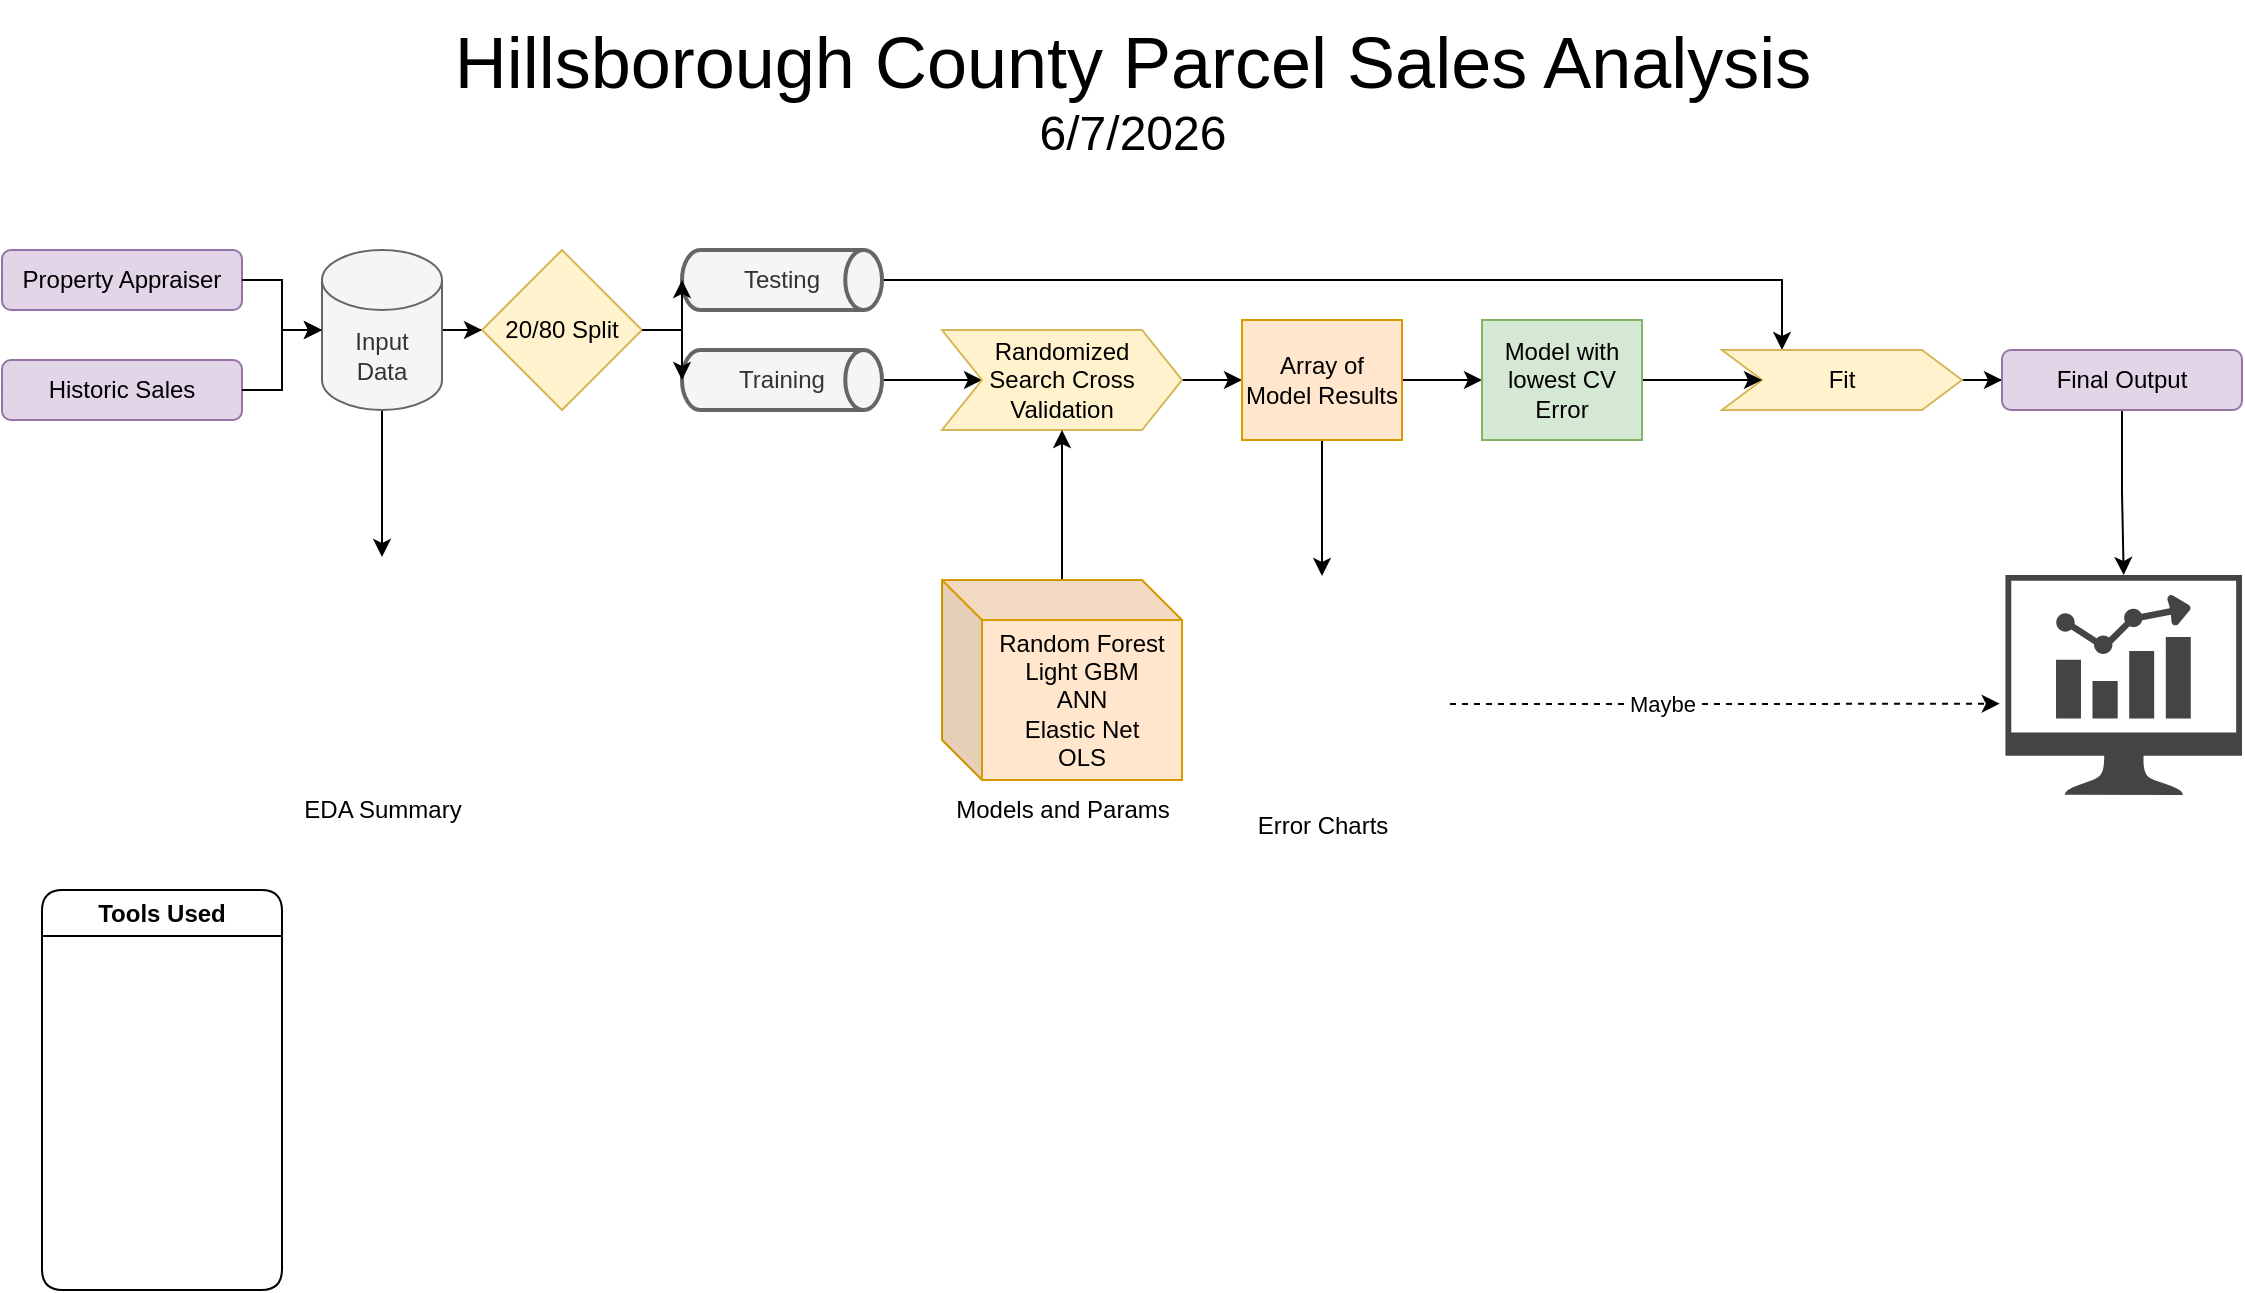 <mxfile version="26.0.16">
  <diagram id="C5RBs43oDa-KdzZeNtuy" name="Page-1">
    <mxGraphModel grid="1" page="1" gridSize="10" guides="1" tooltips="1" connect="1" arrows="1" fold="1" pageScale="1" pageWidth="1169" pageHeight="827" math="0" shadow="0">
      <root>
        <mxCell id="WIyWlLk6GJQsqaUBKTNV-0" />
        <mxCell id="WIyWlLk6GJQsqaUBKTNV-1" parent="WIyWlLk6GJQsqaUBKTNV-0" />
        <mxCell id="DZ3RFf5qfQ1vcVTamgb1-44" value="" style="edgeStyle=orthogonalEdgeStyle;rounded=0;orthogonalLoop=1;jettySize=auto;html=1;" edge="1" parent="WIyWlLk6GJQsqaUBKTNV-1" source="DZ3RFf5qfQ1vcVTamgb1-2" target="DZ3RFf5qfQ1vcVTamgb1-39">
          <mxGeometry relative="1" as="geometry" />
        </mxCell>
        <mxCell id="DZ3RFf5qfQ1vcVTamgb1-57" value="" style="edgeStyle=orthogonalEdgeStyle;rounded=0;orthogonalLoop=1;jettySize=auto;html=1;" edge="1" parent="WIyWlLk6GJQsqaUBKTNV-1" source="DZ3RFf5qfQ1vcVTamgb1-2" target="DZ3RFf5qfQ1vcVTamgb1-55">
          <mxGeometry relative="1" as="geometry" />
        </mxCell>
        <mxCell id="DZ3RFf5qfQ1vcVTamgb1-2" value="Input&lt;div&gt;Data&lt;/div&gt;" style="shape=cylinder3;whiteSpace=wrap;html=1;boundedLbl=1;backgroundOutline=1;size=15;fillColor=#f5f5f5;fontColor=#333333;strokeColor=#666666;" vertex="1" parent="WIyWlLk6GJQsqaUBKTNV-1">
          <mxGeometry x="180" y="240" width="60" height="80" as="geometry" />
        </mxCell>
        <mxCell id="DZ3RFf5qfQ1vcVTamgb1-4" value="Property Appraiser" style="rounded=1;whiteSpace=wrap;html=1;fillColor=#e1d5e7;strokeColor=#9673a6;" vertex="1" parent="WIyWlLk6GJQsqaUBKTNV-1">
          <mxGeometry x="20" y="240" width="120" height="30" as="geometry" />
        </mxCell>
        <mxCell id="DZ3RFf5qfQ1vcVTamgb1-5" value="Historic Sales" style="rounded=1;whiteSpace=wrap;html=1;fillColor=#e1d5e7;strokeColor=#9673a6;" vertex="1" parent="WIyWlLk6GJQsqaUBKTNV-1">
          <mxGeometry x="20" y="295" width="120" height="30" as="geometry" />
        </mxCell>
        <mxCell id="DZ3RFf5qfQ1vcVTamgb1-6" style="edgeStyle=orthogonalEdgeStyle;rounded=0;orthogonalLoop=1;jettySize=auto;html=1;entryX=0;entryY=0.5;entryDx=0;entryDy=0;entryPerimeter=0;" edge="1" parent="WIyWlLk6GJQsqaUBKTNV-1" source="DZ3RFf5qfQ1vcVTamgb1-4" target="DZ3RFf5qfQ1vcVTamgb1-2">
          <mxGeometry relative="1" as="geometry" />
        </mxCell>
        <mxCell id="DZ3RFf5qfQ1vcVTamgb1-7" style="edgeStyle=orthogonalEdgeStyle;rounded=0;orthogonalLoop=1;jettySize=auto;html=1;entryX=0;entryY=0.5;entryDx=0;entryDy=0;entryPerimeter=0;" edge="1" parent="WIyWlLk6GJQsqaUBKTNV-1" source="DZ3RFf5qfQ1vcVTamgb1-5" target="DZ3RFf5qfQ1vcVTamgb1-2">
          <mxGeometry relative="1" as="geometry" />
        </mxCell>
        <mxCell id="DZ3RFf5qfQ1vcVTamgb1-28" style="edgeStyle=orthogonalEdgeStyle;rounded=0;orthogonalLoop=1;jettySize=auto;html=1;entryX=0.25;entryY=0;entryDx=0;entryDy=0;" edge="1" parent="WIyWlLk6GJQsqaUBKTNV-1" source="DZ3RFf5qfQ1vcVTamgb1-8" target="DZ3RFf5qfQ1vcVTamgb1-27">
          <mxGeometry relative="1" as="geometry" />
        </mxCell>
        <mxCell id="DZ3RFf5qfQ1vcVTamgb1-8" value="Testing" style="strokeWidth=2;html=1;shape=mxgraph.flowchart.direct_data;whiteSpace=wrap;fillColor=#f5f5f5;fontColor=#333333;strokeColor=#666666;" vertex="1" parent="WIyWlLk6GJQsqaUBKTNV-1">
          <mxGeometry x="360" y="240" width="100" height="30" as="geometry" />
        </mxCell>
        <mxCell id="DZ3RFf5qfQ1vcVTamgb1-24" style="edgeStyle=orthogonalEdgeStyle;rounded=0;orthogonalLoop=1;jettySize=auto;html=1;entryX=0;entryY=0.5;entryDx=0;entryDy=0;" edge="1" parent="WIyWlLk6GJQsqaUBKTNV-1" source="DZ3RFf5qfQ1vcVTamgb1-9" target="DZ3RFf5qfQ1vcVTamgb1-16">
          <mxGeometry relative="1" as="geometry" />
        </mxCell>
        <mxCell id="DZ3RFf5qfQ1vcVTamgb1-9" value="Training" style="strokeWidth=2;html=1;shape=mxgraph.flowchart.direct_data;whiteSpace=wrap;fillColor=#f5f5f5;fontColor=#333333;strokeColor=#666666;" vertex="1" parent="WIyWlLk6GJQsqaUBKTNV-1">
          <mxGeometry x="360" y="290" width="100" height="30" as="geometry" />
        </mxCell>
        <mxCell id="DZ3RFf5qfQ1vcVTamgb1-26" value="" style="edgeStyle=orthogonalEdgeStyle;rounded=0;orthogonalLoop=1;jettySize=auto;html=1;" edge="1" parent="WIyWlLk6GJQsqaUBKTNV-1" source="DZ3RFf5qfQ1vcVTamgb1-16" target="DZ3RFf5qfQ1vcVTamgb1-25">
          <mxGeometry relative="1" as="geometry" />
        </mxCell>
        <mxCell id="DZ3RFf5qfQ1vcVTamgb1-16" value="&lt;div&gt;Randomized&lt;/div&gt;&lt;div&gt;Search Cross Validation&lt;/div&gt;" style="shape=step;perimeter=stepPerimeter;whiteSpace=wrap;html=1;fixedSize=1;size=20;fillColor=#fff2cc;strokeColor=#d6b656;" vertex="1" parent="WIyWlLk6GJQsqaUBKTNV-1">
          <mxGeometry x="490" y="280" width="120" height="50" as="geometry" />
        </mxCell>
        <mxCell id="DZ3RFf5qfQ1vcVTamgb1-36" value="" style="edgeStyle=orthogonalEdgeStyle;rounded=0;orthogonalLoop=1;jettySize=auto;html=1;" edge="1" parent="WIyWlLk6GJQsqaUBKTNV-1" source="DZ3RFf5qfQ1vcVTamgb1-25" target="DZ3RFf5qfQ1vcVTamgb1-35">
          <mxGeometry relative="1" as="geometry" />
        </mxCell>
        <mxCell id="DZ3RFf5qfQ1vcVTamgb1-58" value="" style="edgeStyle=orthogonalEdgeStyle;rounded=0;orthogonalLoop=1;jettySize=auto;html=1;" edge="1" parent="WIyWlLk6GJQsqaUBKTNV-1" source="DZ3RFf5qfQ1vcVTamgb1-25" target="DZ3RFf5qfQ1vcVTamgb1-56">
          <mxGeometry relative="1" as="geometry" />
        </mxCell>
        <mxCell id="DZ3RFf5qfQ1vcVTamgb1-25" value="Array of Model Results" style="rounded=0;whiteSpace=wrap;html=1;fillColor=#ffe6cc;strokeColor=#d79b00;" vertex="1" parent="WIyWlLk6GJQsqaUBKTNV-1">
          <mxGeometry x="640" y="275" width="80" height="60" as="geometry" />
        </mxCell>
        <mxCell id="DZ3RFf5qfQ1vcVTamgb1-31" value="" style="edgeStyle=orthogonalEdgeStyle;rounded=0;orthogonalLoop=1;jettySize=auto;html=1;" edge="1" parent="WIyWlLk6GJQsqaUBKTNV-1" source="DZ3RFf5qfQ1vcVTamgb1-27" target="DZ3RFf5qfQ1vcVTamgb1-30">
          <mxGeometry relative="1" as="geometry" />
        </mxCell>
        <mxCell id="DZ3RFf5qfQ1vcVTamgb1-27" value="Fit" style="shape=step;perimeter=stepPerimeter;whiteSpace=wrap;html=1;fixedSize=1;fillColor=#fff2cc;strokeColor=#d6b656;" vertex="1" parent="WIyWlLk6GJQsqaUBKTNV-1">
          <mxGeometry x="880" y="290" width="120" height="30" as="geometry" />
        </mxCell>
        <mxCell id="DZ3RFf5qfQ1vcVTamgb1-34" style="edgeStyle=orthogonalEdgeStyle;rounded=0;orthogonalLoop=1;jettySize=auto;html=1;" edge="1" parent="WIyWlLk6GJQsqaUBKTNV-1" source="DZ3RFf5qfQ1vcVTamgb1-30" target="DZ3RFf5qfQ1vcVTamgb1-32">
          <mxGeometry relative="1" as="geometry" />
        </mxCell>
        <mxCell id="DZ3RFf5qfQ1vcVTamgb1-30" value="Final Output" style="rounded=1;whiteSpace=wrap;html=1;fillColor=#e1d5e7;strokeColor=#9673a6;" vertex="1" parent="WIyWlLk6GJQsqaUBKTNV-1">
          <mxGeometry x="1020" y="290" width="120" height="30" as="geometry" />
        </mxCell>
        <mxCell id="DZ3RFf5qfQ1vcVTamgb1-32" value="" style="sketch=0;pointerEvents=1;shadow=0;dashed=0;html=1;strokeColor=none;fillColor=#434445;aspect=fixed;labelPosition=center;verticalLabelPosition=bottom;verticalAlign=top;align=center;outlineConnect=0;shape=mxgraph.vvd.nsx_dashboard;" vertex="1" parent="WIyWlLk6GJQsqaUBKTNV-1">
          <mxGeometry x="1021.72" y="402.5" width="118.28" height="110" as="geometry" />
        </mxCell>
        <mxCell id="DZ3RFf5qfQ1vcVTamgb1-37" value="" style="edgeStyle=orthogonalEdgeStyle;rounded=0;orthogonalLoop=1;jettySize=auto;html=1;" edge="1" parent="WIyWlLk6GJQsqaUBKTNV-1" source="DZ3RFf5qfQ1vcVTamgb1-35" target="DZ3RFf5qfQ1vcVTamgb1-27">
          <mxGeometry relative="1" as="geometry" />
        </mxCell>
        <mxCell id="DZ3RFf5qfQ1vcVTamgb1-35" value="Model with lowest CV Error" style="rounded=0;whiteSpace=wrap;html=1;fillColor=#d5e8d4;strokeColor=#82b366;" vertex="1" parent="WIyWlLk6GJQsqaUBKTNV-1">
          <mxGeometry x="760" y="275" width="80" height="60" as="geometry" />
        </mxCell>
        <mxCell id="DZ3RFf5qfQ1vcVTamgb1-38" value="" style="edgeStyle=orthogonalEdgeStyle;rounded=0;orthogonalLoop=1;jettySize=auto;html=1;" edge="1" parent="WIyWlLk6GJQsqaUBKTNV-1" source="DZ3RFf5qfQ1vcVTamgb1-18" target="DZ3RFf5qfQ1vcVTamgb1-16">
          <mxGeometry relative="1" as="geometry" />
        </mxCell>
        <mxCell id="DZ3RFf5qfQ1vcVTamgb1-39" value="20/80 Split" style="rhombus;whiteSpace=wrap;html=1;fillColor=#fff2cc;strokeColor=#d6b656;" vertex="1" parent="WIyWlLk6GJQsqaUBKTNV-1">
          <mxGeometry x="260" y="240" width="80" height="80" as="geometry" />
        </mxCell>
        <mxCell id="DZ3RFf5qfQ1vcVTamgb1-42" style="edgeStyle=orthogonalEdgeStyle;rounded=0;orthogonalLoop=1;jettySize=auto;html=1;entryX=0;entryY=0.5;entryDx=0;entryDy=0;entryPerimeter=0;" edge="1" parent="WIyWlLk6GJQsqaUBKTNV-1" source="DZ3RFf5qfQ1vcVTamgb1-39" target="DZ3RFf5qfQ1vcVTamgb1-8">
          <mxGeometry relative="1" as="geometry" />
        </mxCell>
        <mxCell id="DZ3RFf5qfQ1vcVTamgb1-43" style="edgeStyle=orthogonalEdgeStyle;rounded=0;orthogonalLoop=1;jettySize=auto;html=1;entryX=0;entryY=0.5;entryDx=0;entryDy=0;entryPerimeter=0;" edge="1" parent="WIyWlLk6GJQsqaUBKTNV-1" source="DZ3RFf5qfQ1vcVTamgb1-39" target="DZ3RFf5qfQ1vcVTamgb1-9">
          <mxGeometry relative="1" as="geometry" />
        </mxCell>
        <mxCell id="DZ3RFf5qfQ1vcVTamgb1-48" value="" style="group" connectable="0" vertex="1" parent="WIyWlLk6GJQsqaUBKTNV-1">
          <mxGeometry x="485" y="380" width="130" height="155" as="geometry" />
        </mxCell>
        <mxCell id="DZ3RFf5qfQ1vcVTamgb1-19" value="" style="group" connectable="0" vertex="1" parent="DZ3RFf5qfQ1vcVTamgb1-48">
          <mxGeometry x="5" width="120" height="125" as="geometry" />
        </mxCell>
        <mxCell id="DZ3RFf5qfQ1vcVTamgb1-18" value="&lt;div&gt;Random Forest&lt;/div&gt;&lt;div&gt;Light GBM&lt;/div&gt;&lt;div&gt;ANN&lt;/div&gt;&lt;div&gt;Elastic Net&lt;/div&gt;&lt;div&gt;OLS&lt;/div&gt;" style="shape=cube;whiteSpace=wrap;html=1;boundedLbl=1;backgroundOutline=1;darkOpacity=0.05;darkOpacity2=0.1;fillColor=#ffe6cc;strokeColor=#d79b00;" vertex="1" parent="DZ3RFf5qfQ1vcVTamgb1-19">
          <mxGeometry y="25" width="120" height="100" as="geometry" />
        </mxCell>
        <mxCell id="DZ3RFf5qfQ1vcVTamgb1-13" value="Models and Params" style="text;html=1;align=center;verticalAlign=middle;resizable=0;points=[];autosize=1;strokeColor=none;fillColor=none;" vertex="1" parent="DZ3RFf5qfQ1vcVTamgb1-48">
          <mxGeometry y="125" width="130" height="30" as="geometry" />
        </mxCell>
        <mxCell id="DZ3RFf5qfQ1vcVTamgb1-55" value="" style="shape=image;html=1;verticalAlign=top;verticalLabelPosition=bottom;labelBackgroundColor=#ffffff;imageAspect=0;aspect=fixed;image=https://cdn0.iconfinder.com/data/icons/evericons-24px-vol-1/24/bar-chart-128.png" vertex="1" parent="WIyWlLk6GJQsqaUBKTNV-1">
          <mxGeometry x="146" y="393.5" width="128" height="128" as="geometry" />
        </mxCell>
        <mxCell id="DZ3RFf5qfQ1vcVTamgb1-56" value="" style="shape=image;html=1;verticalAlign=top;verticalLabelPosition=bottom;labelBackgroundColor=#ffffff;imageAspect=0;aspect=fixed;image=https://cdn2.iconfinder.com/data/icons/boxicons-regular-vol-3/24/bx-scatter-chart-128.png" vertex="1" parent="WIyWlLk6GJQsqaUBKTNV-1">
          <mxGeometry x="616" y="403" width="128" height="128" as="geometry" />
        </mxCell>
        <mxCell id="DZ3RFf5qfQ1vcVTamgb1-59" style="edgeStyle=orthogonalEdgeStyle;rounded=0;orthogonalLoop=1;jettySize=auto;html=1;entryX=-0.024;entryY=0.585;entryDx=0;entryDy=0;entryPerimeter=0;dashed=1;" edge="1" parent="WIyWlLk6GJQsqaUBKTNV-1" source="DZ3RFf5qfQ1vcVTamgb1-56" target="DZ3RFf5qfQ1vcVTamgb1-32">
          <mxGeometry relative="1" as="geometry" />
        </mxCell>
        <mxCell id="DZ3RFf5qfQ1vcVTamgb1-60" value="Maybe" style="edgeLabel;html=1;align=center;verticalAlign=middle;resizable=0;points=[];" connectable="0" vertex="1" parent="DZ3RFf5qfQ1vcVTamgb1-59">
          <mxGeometry x="-0.236" y="3" relative="1" as="geometry">
            <mxPoint x="1" y="3" as="offset" />
          </mxGeometry>
        </mxCell>
        <mxCell id="DZ3RFf5qfQ1vcVTamgb1-61" value="Error Charts" style="text;html=1;align=center;verticalAlign=middle;resizable=0;points=[];autosize=1;strokeColor=none;fillColor=none;" vertex="1" parent="WIyWlLk6GJQsqaUBKTNV-1">
          <mxGeometry x="635" y="512.5" width="90" height="30" as="geometry" />
        </mxCell>
        <mxCell id="DZ3RFf5qfQ1vcVTamgb1-62" value="EDA Summary" style="text;html=1;align=center;verticalAlign=middle;resizable=0;points=[];autosize=1;strokeColor=none;fillColor=none;" vertex="1" parent="WIyWlLk6GJQsqaUBKTNV-1">
          <mxGeometry x="160" y="505" width="100" height="30" as="geometry" />
        </mxCell>
        <object label="&lt;font style=&quot;font-size: 36px;&quot;&gt;Hillsborough County Parcel Sales Analysis&lt;/font&gt;&lt;div&gt;&lt;font style=&quot;font-size: 24px;&quot;&gt;%date%&lt;/font&gt;&lt;/div&gt;" placeholders="1" id="DZ3RFf5qfQ1vcVTamgb1-63">
          <mxCell style="text;html=1;align=center;verticalAlign=middle;resizable=0;points=[];autosize=1;strokeColor=none;fillColor=none;" vertex="1" parent="WIyWlLk6GJQsqaUBKTNV-1">
            <mxGeometry x="235" y="115" width="700" height="90" as="geometry" />
          </mxCell>
        </object>
        <mxCell id="DZ3RFf5qfQ1vcVTamgb1-64" value="Tools Used" style="swimlane;whiteSpace=wrap;html=1;rounded=1;" vertex="1" parent="WIyWlLk6GJQsqaUBKTNV-1">
          <mxGeometry x="40" y="560" width="120" height="200" as="geometry">
            <mxRectangle x="40" y="560" width="100" height="30" as="alternateBounds" />
          </mxGeometry>
        </mxCell>
        <mxCell id="DZ3RFf5qfQ1vcVTamgb1-71" value="" style="shape=image;verticalLabelPosition=bottom;labelBackgroundColor=default;verticalAlign=top;aspect=fixed;imageAspect=0;image=https://www.gstatic.com/devrel-devsite/prod/vdbb152dfd6ef5e309aa1d261d45f3fd443aed2691cbfba3f9f80f8a4012a0a8f/tensorflow/images/lockup.svg;" vertex="1" parent="DZ3RFf5qfQ1vcVTamgb1-64">
          <mxGeometry x="10" y="30" width="89.55" height="20" as="geometry" />
        </mxCell>
        <mxCell id="DZ3RFf5qfQ1vcVTamgb1-65" value="" style="shape=image;verticalLabelPosition=bottom;labelBackgroundColor=default;verticalAlign=top;aspect=fixed;imageAspect=0;image=https://scikit-learn.org/stable/_static/scikit-learn-logo-small.png;" vertex="1" parent="DZ3RFf5qfQ1vcVTamgb1-64">
          <mxGeometry x="12.41" y="60" width="55.17" height="20" as="geometry" />
        </mxCell>
        <mxCell id="DZ3RFf5qfQ1vcVTamgb1-67" value="" style="shape=image;verticalLabelPosition=bottom;labelBackgroundColor=default;verticalAlign=top;aspect=fixed;imageAspect=0;image=https://techfieldday.com/wp-content/uploads/2023/05/2016-09-30-Microsoft-Azure-Logo.png;" vertex="1" parent="DZ3RFf5qfQ1vcVTamgb1-64">
          <mxGeometry x="12.41" y="88.13" width="75.11" height="23.75" as="geometry" />
        </mxCell>
        <mxCell id="DZ3RFf5qfQ1vcVTamgb1-74" value="" style="shape=image;verticalLabelPosition=bottom;labelBackgroundColor=default;verticalAlign=top;aspect=fixed;imageAspect=0;image=https://upload.wikimedia.org/wikipedia/commons/thumb/f/f3/Apache_Spark_logo.svg/1200px-Apache_Spark_logo.svg.png;" vertex="1" parent="DZ3RFf5qfQ1vcVTamgb1-64">
          <mxGeometry x="12.41" y="120" width="53.27" height="27.7" as="geometry" />
        </mxCell>
        <mxCell id="DZ3RFf5qfQ1vcVTamgb1-72" value="" style="shape=image;verticalLabelPosition=bottom;labelBackgroundColor=default;verticalAlign=top;aspect=fixed;imageAspect=0;image=https://seaborn.pydata.org/_static/logo-wide-lightbg.svg;" vertex="1" parent="DZ3RFf5qfQ1vcVTamgb1-64">
          <mxGeometry x="12.41" y="160" width="69.74" height="20" as="geometry" />
        </mxCell>
      </root>
    </mxGraphModel>
  </diagram>
</mxfile>
